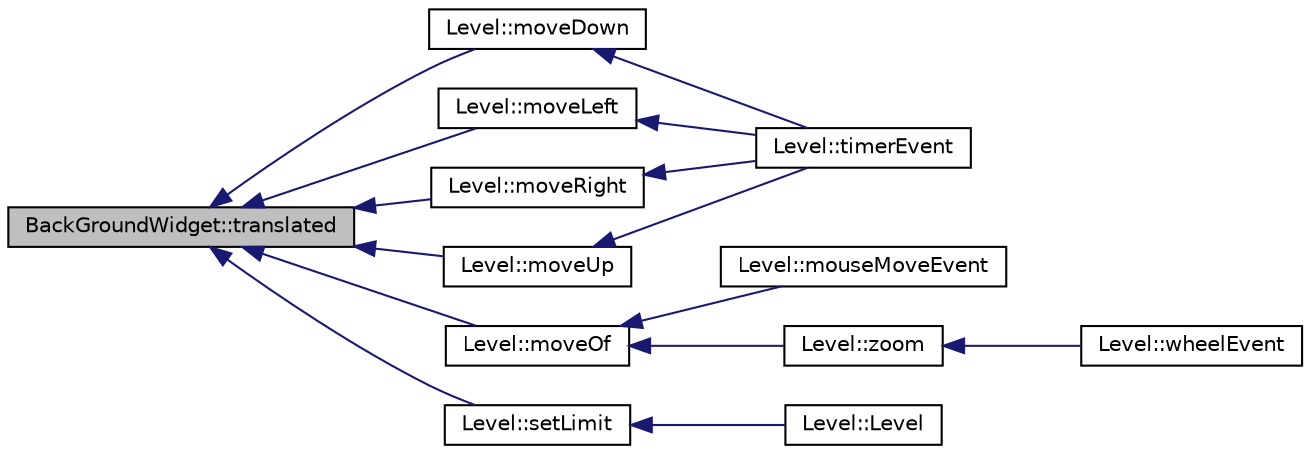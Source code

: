 digraph G
{
  edge [fontname="Helvetica",fontsize="10",labelfontname="Helvetica",labelfontsize="10"];
  node [fontname="Helvetica",fontsize="10",shape=record];
  rankdir="LR";
  Node1 [label="BackGroundWidget::translated",height=0.2,width=0.4,color="black", fillcolor="grey75", style="filled" fontcolor="black"];
  Node1 -> Node2 [dir="back",color="midnightblue",fontsize="10",style="solid",fontname="Helvetica"];
  Node2 [label="Level::moveDown",height=0.2,width=0.4,color="black", fillcolor="white", style="filled",URL="$classLevel.html#ab09ebc81124b403418c6b06cde8d1a0d"];
  Node2 -> Node3 [dir="back",color="midnightblue",fontsize="10",style="solid",fontname="Helvetica"];
  Node3 [label="Level::timerEvent",height=0.2,width=0.4,color="black", fillcolor="white", style="filled",URL="$classLevel.html#a47263f00b559de3fce0164f9efac0f6b"];
  Node1 -> Node4 [dir="back",color="midnightblue",fontsize="10",style="solid",fontname="Helvetica"];
  Node4 [label="Level::moveLeft",height=0.2,width=0.4,color="black", fillcolor="white", style="filled",URL="$classLevel.html#aefcc41497f4662a636ef3a6aae0d2567"];
  Node4 -> Node3 [dir="back",color="midnightblue",fontsize="10",style="solid",fontname="Helvetica"];
  Node1 -> Node5 [dir="back",color="midnightblue",fontsize="10",style="solid",fontname="Helvetica"];
  Node5 [label="Level::moveOf",height=0.2,width=0.4,color="black", fillcolor="white", style="filled",URL="$classLevel.html#a8fa0911e62e5d06be61c764dee7c1f2f"];
  Node5 -> Node6 [dir="back",color="midnightblue",fontsize="10",style="solid",fontname="Helvetica"];
  Node6 [label="Level::mouseMoveEvent",height=0.2,width=0.4,color="black", fillcolor="white", style="filled",URL="$classLevel.html#a7221d73229e77fcddcfe04205f00daac"];
  Node5 -> Node7 [dir="back",color="midnightblue",fontsize="10",style="solid",fontname="Helvetica"];
  Node7 [label="Level::zoom",height=0.2,width=0.4,color="black", fillcolor="white", style="filled",URL="$classLevel.html#ad6362f8e1989aaf0f094c04128a2e194"];
  Node7 -> Node8 [dir="back",color="midnightblue",fontsize="10",style="solid",fontname="Helvetica"];
  Node8 [label="Level::wheelEvent",height=0.2,width=0.4,color="black", fillcolor="white", style="filled",URL="$classLevel.html#aff490e6567883a3156fe0a88fbf00f82"];
  Node1 -> Node9 [dir="back",color="midnightblue",fontsize="10",style="solid",fontname="Helvetica"];
  Node9 [label="Level::moveRight",height=0.2,width=0.4,color="black", fillcolor="white", style="filled",URL="$classLevel.html#a00a5e20cd17829985b96cca60386db70"];
  Node9 -> Node3 [dir="back",color="midnightblue",fontsize="10",style="solid",fontname="Helvetica"];
  Node1 -> Node10 [dir="back",color="midnightblue",fontsize="10",style="solid",fontname="Helvetica"];
  Node10 [label="Level::moveUp",height=0.2,width=0.4,color="black", fillcolor="white", style="filled",URL="$classLevel.html#a566021f3e62cfe546f06bd076c720e45"];
  Node10 -> Node3 [dir="back",color="midnightblue",fontsize="10",style="solid",fontname="Helvetica"];
  Node1 -> Node11 [dir="back",color="midnightblue",fontsize="10",style="solid",fontname="Helvetica"];
  Node11 [label="Level::setLimit",height=0.2,width=0.4,color="black", fillcolor="white", style="filled",URL="$classLevel.html#a45ce4c97429c9d9c3272ebe5df5bdbaa"];
  Node11 -> Node12 [dir="back",color="midnightblue",fontsize="10",style="solid",fontname="Helvetica"];
  Node12 [label="Level::Level",height=0.2,width=0.4,color="black", fillcolor="white", style="filled",URL="$classLevel.html#aab4805fc7397cd5ab9d9852a1d403a0d"];
}
